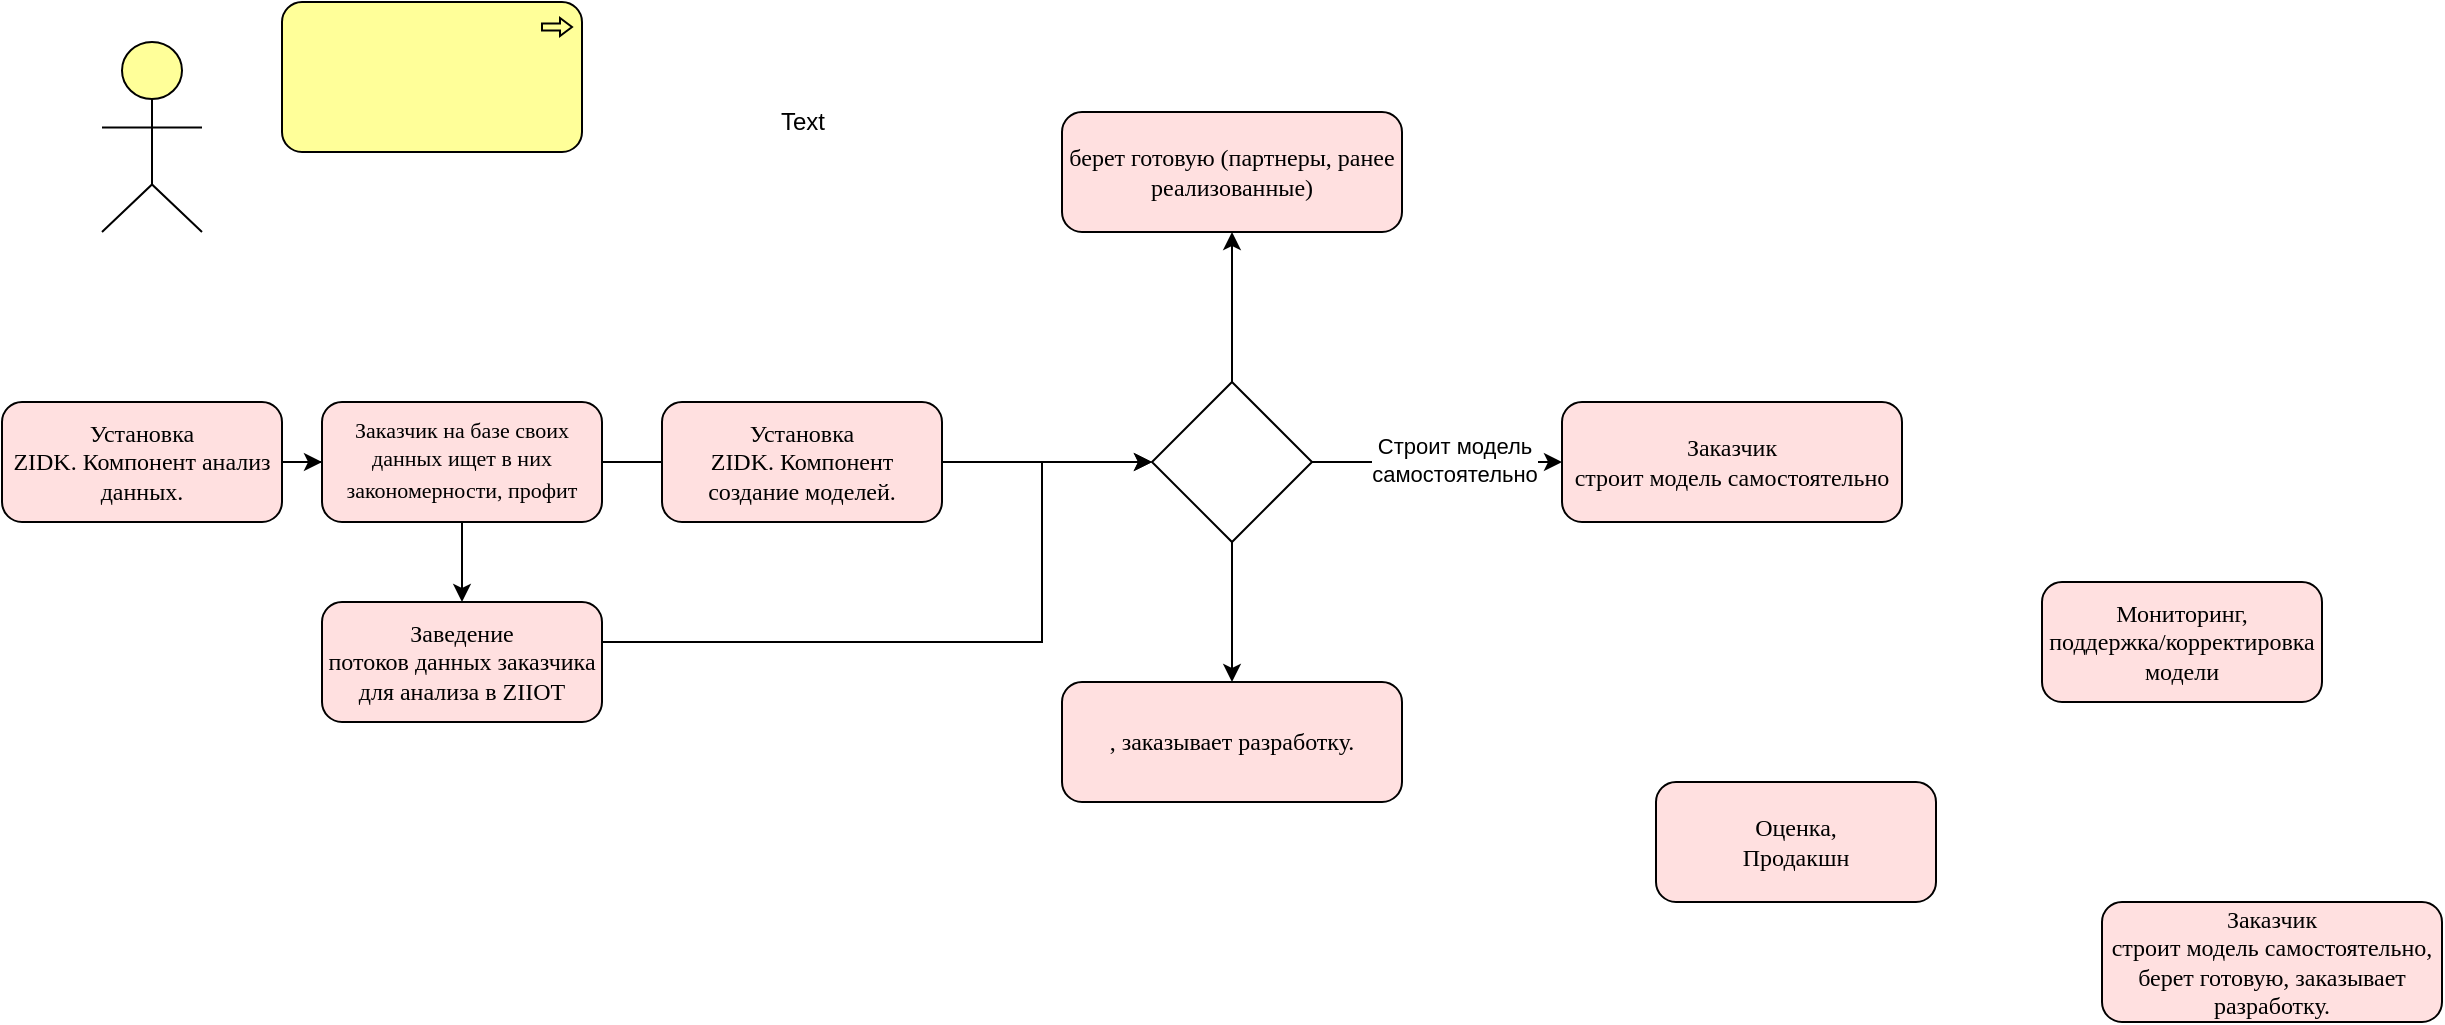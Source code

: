 <mxfile version="15.4.3" type="github">
  <diagram id="ft-S6p3YyGh-OVdkdaEB" name="Page-1">
    <mxGraphModel dx="903" dy="469" grid="1" gridSize="10" guides="1" tooltips="1" connect="1" arrows="1" fold="1" page="1" pageScale="1" pageWidth="827" pageHeight="1169" math="0" shadow="0">
      <root>
        <mxCell id="0" />
        <mxCell id="1" parent="0" />
        <mxCell id="mtU_wtCQUZE5ZAFzhB16-1" value="" style="html=1;outlineConnect=0;whiteSpace=wrap;fillColor=#ffff99;verticalLabelPosition=bottom;verticalAlign=top;align=center;shape=mxgraph.archimate3.actor;" parent="1" vertex="1">
          <mxGeometry x="50" y="40" width="50" height="95" as="geometry" />
        </mxCell>
        <mxCell id="mtU_wtCQUZE5ZAFzhB16-2" value="" style="html=1;outlineConnect=0;whiteSpace=wrap;fillColor=#ffff99;shape=mxgraph.archimate3.application;appType=proc;archiType=rounded;" parent="1" vertex="1">
          <mxGeometry x="140" y="20" width="150" height="75" as="geometry" />
        </mxCell>
        <mxCell id="-eSvkUpTJXsJWPYgSSkQ-1" value="Text" style="text;html=1;align=center;verticalAlign=middle;resizable=0;points=[];autosize=1;strokeColor=none;fillColor=none;" vertex="1" parent="1">
          <mxGeometry x="380" y="70" width="40" height="20" as="geometry" />
        </mxCell>
        <mxCell id="-eSvkUpTJXsJWPYgSSkQ-10" style="edgeStyle=orthogonalEdgeStyle;rounded=0;orthogonalLoop=1;jettySize=auto;html=1;fontSize=11;" edge="1" parent="1" source="-eSvkUpTJXsJWPYgSSkQ-2" target="-eSvkUpTJXsJWPYgSSkQ-3">
          <mxGeometry relative="1" as="geometry" />
        </mxCell>
        <mxCell id="-eSvkUpTJXsJWPYgSSkQ-11" style="edgeStyle=orthogonalEdgeStyle;rounded=0;orthogonalLoop=1;jettySize=auto;html=1;fontSize=11;startArrow=none;entryX=0;entryY=0.5;entryDx=0;entryDy=0;" edge="1" parent="1" source="-eSvkUpTJXsJWPYgSSkQ-14" target="-eSvkUpTJXsJWPYgSSkQ-19">
          <mxGeometry relative="1" as="geometry" />
        </mxCell>
        <mxCell id="-eSvkUpTJXsJWPYgSSkQ-2" value="&lt;span style=&quot;font-family: &amp;#34;times new roman&amp;#34; , serif&quot;&gt;Заказчик на базе своих данных&amp;nbsp;&lt;/span&gt;&lt;span style=&quot;font-family: &amp;#34;times new roman&amp;#34; , serif ; line-height: 15.693px&quot;&gt;ищет в них закономерности, профит&lt;/span&gt;" style="html=1;outlineConnect=0;whiteSpace=wrap;fillColor=#FFE0E0;shape=mxgraph.archimate3.application;archiType=rounded;fontSize=11;" vertex="1" parent="1">
          <mxGeometry x="160" y="220" width="140" height="60" as="geometry" />
        </mxCell>
        <mxCell id="-eSvkUpTJXsJWPYgSSkQ-12" style="edgeStyle=orthogonalEdgeStyle;rounded=0;orthogonalLoop=1;jettySize=auto;html=1;fontSize=11;entryX=0;entryY=0.5;entryDx=0;entryDy=0;" edge="1" parent="1" source="-eSvkUpTJXsJWPYgSSkQ-3" target="-eSvkUpTJXsJWPYgSSkQ-19">
          <mxGeometry relative="1" as="geometry">
            <Array as="points">
              <mxPoint x="520" y="340" />
              <mxPoint x="520" y="250" />
            </Array>
          </mxGeometry>
        </mxCell>
        <mxCell id="-eSvkUpTJXsJWPYgSSkQ-3" value="&lt;span style=&quot;font-size: 12px ; font-family: &amp;#34;times new roman&amp;#34; , serif&quot;&gt;Заведение&lt;br&gt;потоков данных заказчика для анализа в&amp;nbsp;&lt;/span&gt;&lt;span lang=&quot;EN-US&quot; style=&quot;font-size: 12px ; font-family: &amp;#34;times new roman&amp;#34; , serif&quot;&gt;ZIIOT&lt;/span&gt;" style="html=1;outlineConnect=0;whiteSpace=wrap;fillColor=#FFE0E0;shape=mxgraph.archimate3.application;archiType=rounded;fontSize=11;" vertex="1" parent="1">
          <mxGeometry x="160" y="320" width="140" height="60" as="geometry" />
        </mxCell>
        <mxCell id="-eSvkUpTJXsJWPYgSSkQ-4" value="&lt;span style=&quot;font-family: &amp;#34;times new roman&amp;#34; , serif ; font-size: 12px&quot;&gt;Заказчик&lt;/span&gt;&lt;br style=&quot;font-family: &amp;#34;times new roman&amp;#34; , serif ; font-size: 12px&quot;&gt;&lt;span style=&quot;font-family: &amp;#34;times new roman&amp;#34; , serif ; font-size: 12px&quot;&gt;строит модель самостоятельно&lt;/span&gt;" style="html=1;outlineConnect=0;whiteSpace=wrap;fillColor=#FFE0E0;shape=mxgraph.archimate3.application;archiType=rounded;fontSize=11;" vertex="1" parent="1">
          <mxGeometry x="780" y="220" width="170" height="60" as="geometry" />
        </mxCell>
        <mxCell id="-eSvkUpTJXsJWPYgSSkQ-5" value="&lt;span style=&quot;font-family: &amp;#34;times new roman&amp;#34; , serif ; font-size: 12px&quot;&gt;Оценка,&lt;/span&gt;&lt;br style=&quot;font-family: &amp;#34;times new roman&amp;#34; , serif ; font-size: 12px&quot;&gt;&lt;span style=&quot;font-family: &amp;#34;times new roman&amp;#34; , serif ; font-size: 12px&quot;&gt;Продакшн&lt;/span&gt;" style="html=1;outlineConnect=0;whiteSpace=wrap;fillColor=#FFE0E0;shape=mxgraph.archimate3.application;archiType=rounded;fontSize=11;" vertex="1" parent="1">
          <mxGeometry x="827" y="410" width="140" height="60" as="geometry" />
        </mxCell>
        <mxCell id="-eSvkUpTJXsJWPYgSSkQ-6" value="&lt;span style=&quot;font-family: &amp;#34;times new roman&amp;#34; , serif ; font-size: 12px&quot;&gt;Мониторинг,&lt;/span&gt;&lt;br style=&quot;font-family: &amp;#34;times new roman&amp;#34; , serif ; font-size: 12px&quot;&gt;&lt;span style=&quot;font-family: &amp;#34;times new roman&amp;#34; , serif ; font-size: 12px&quot;&gt;поддержка/корректировка модели&lt;/span&gt;" style="html=1;outlineConnect=0;whiteSpace=wrap;fillColor=#FFE0E0;shape=mxgraph.archimate3.application;archiType=rounded;fontSize=11;" vertex="1" parent="1">
          <mxGeometry x="1020" y="310" width="140" height="60" as="geometry" />
        </mxCell>
        <mxCell id="-eSvkUpTJXsJWPYgSSkQ-13" style="edgeStyle=orthogonalEdgeStyle;rounded=0;orthogonalLoop=1;jettySize=auto;html=1;fontSize=11;" edge="1" parent="1" source="-eSvkUpTJXsJWPYgSSkQ-7" target="-eSvkUpTJXsJWPYgSSkQ-2">
          <mxGeometry relative="1" as="geometry" />
        </mxCell>
        <mxCell id="-eSvkUpTJXsJWPYgSSkQ-7" value="&lt;span style=&quot;font-size: 12px ; font-family: &amp;#34;times new roman&amp;#34; , serif&quot;&gt;Установка&lt;br&gt;&lt;/span&gt;&lt;span lang=&quot;EN-US&quot; style=&quot;font-size: 12px ; font-family: &amp;#34;times new roman&amp;#34; , serif&quot;&gt;ZIDK. Компонент анализ данных.&lt;/span&gt;" style="html=1;outlineConnect=0;whiteSpace=wrap;fillColor=#FFE0E0;shape=mxgraph.archimate3.application;archiType=rounded;fontSize=11;" vertex="1" parent="1">
          <mxGeometry y="220" width="140" height="60" as="geometry" />
        </mxCell>
        <mxCell id="-eSvkUpTJXsJWPYgSSkQ-14" value="&lt;span style=&quot;font-size: 12px ; font-family: &amp;#34;times new roman&amp;#34; , serif&quot;&gt;Установка&lt;br&gt;&lt;/span&gt;&lt;span lang=&quot;EN-US&quot; style=&quot;font-size: 12px ; font-family: &amp;#34;times new roman&amp;#34; , serif&quot;&gt;ZIDK. Компонент создание моделей.&lt;/span&gt;" style="html=1;outlineConnect=0;whiteSpace=wrap;fillColor=#FFE0E0;shape=mxgraph.archimate3.application;archiType=rounded;fontSize=11;" vertex="1" parent="1">
          <mxGeometry x="330" y="220" width="140" height="60" as="geometry" />
        </mxCell>
        <mxCell id="-eSvkUpTJXsJWPYgSSkQ-15" value="" style="edgeStyle=orthogonalEdgeStyle;rounded=0;orthogonalLoop=1;jettySize=auto;html=1;fontSize=11;endArrow=none;" edge="1" parent="1" source="-eSvkUpTJXsJWPYgSSkQ-2" target="-eSvkUpTJXsJWPYgSSkQ-14">
          <mxGeometry relative="1" as="geometry">
            <mxPoint x="300" y="250" as="sourcePoint" />
            <mxPoint x="450" y="250" as="targetPoint" />
          </mxGeometry>
        </mxCell>
        <mxCell id="-eSvkUpTJXsJWPYgSSkQ-16" value="&lt;span style=&quot;font-family: &amp;#34;times new roman&amp;#34; , serif ; font-size: 12px&quot;&gt;берет готовую (партнеры, ранее реализованные)&lt;/span&gt;" style="html=1;outlineConnect=0;whiteSpace=wrap;fillColor=#FFE0E0;shape=mxgraph.archimate3.application;archiType=rounded;fontSize=11;" vertex="1" parent="1">
          <mxGeometry x="530" y="75" width="170" height="60" as="geometry" />
        </mxCell>
        <mxCell id="-eSvkUpTJXsJWPYgSSkQ-17" value="&lt;span style=&quot;font-family: &amp;#34;times new roman&amp;#34; , serif ; font-size: 12px&quot;&gt;Заказчик&lt;/span&gt;&lt;br style=&quot;font-family: &amp;#34;times new roman&amp;#34; , serif ; font-size: 12px&quot;&gt;&lt;span style=&quot;font-family: &amp;#34;times new roman&amp;#34; , serif ; font-size: 12px&quot;&gt;строит модель самостоятельно, берет готовую, заказывает разработку.&lt;/span&gt;" style="html=1;outlineConnect=0;whiteSpace=wrap;fillColor=#FFE0E0;shape=mxgraph.archimate3.application;archiType=rounded;fontSize=11;" vertex="1" parent="1">
          <mxGeometry x="1050" y="470" width="170" height="60" as="geometry" />
        </mxCell>
        <mxCell id="-eSvkUpTJXsJWPYgSSkQ-18" value="&lt;span style=&quot;font-family: &amp;#34;times new roman&amp;#34; , serif ; font-size: 12px&quot;&gt;, заказывает разработку.&lt;/span&gt;" style="html=1;outlineConnect=0;whiteSpace=wrap;fillColor=#FFE0E0;shape=mxgraph.archimate3.application;archiType=rounded;fontSize=11;" vertex="1" parent="1">
          <mxGeometry x="530" y="360" width="170" height="60" as="geometry" />
        </mxCell>
        <mxCell id="-eSvkUpTJXsJWPYgSSkQ-20" style="edgeStyle=orthogonalEdgeStyle;rounded=0;orthogonalLoop=1;jettySize=auto;html=1;fontSize=11;" edge="1" parent="1" source="-eSvkUpTJXsJWPYgSSkQ-19" target="-eSvkUpTJXsJWPYgSSkQ-4">
          <mxGeometry relative="1" as="geometry" />
        </mxCell>
        <mxCell id="-eSvkUpTJXsJWPYgSSkQ-21" value="Строит модель&lt;br&gt;самостоятельно" style="edgeLabel;html=1;align=center;verticalAlign=middle;resizable=0;points=[];fontSize=11;" vertex="1" connectable="0" parent="-eSvkUpTJXsJWPYgSSkQ-20">
          <mxGeometry x="0.132" y="2" relative="1" as="geometry">
            <mxPoint y="1" as="offset" />
          </mxGeometry>
        </mxCell>
        <mxCell id="-eSvkUpTJXsJWPYgSSkQ-22" value="" style="edgeStyle=orthogonalEdgeStyle;rounded=0;orthogonalLoop=1;jettySize=auto;html=1;fontSize=11;" edge="1" parent="1" source="-eSvkUpTJXsJWPYgSSkQ-19" target="-eSvkUpTJXsJWPYgSSkQ-16">
          <mxGeometry relative="1" as="geometry" />
        </mxCell>
        <mxCell id="-eSvkUpTJXsJWPYgSSkQ-23" value="" style="edgeStyle=orthogonalEdgeStyle;rounded=0;orthogonalLoop=1;jettySize=auto;html=1;fontSize=11;" edge="1" parent="1" source="-eSvkUpTJXsJWPYgSSkQ-19" target="-eSvkUpTJXsJWPYgSSkQ-18">
          <mxGeometry relative="1" as="geometry" />
        </mxCell>
        <mxCell id="-eSvkUpTJXsJWPYgSSkQ-19" value="" style="rhombus;whiteSpace=wrap;html=1;fontSize=11;" vertex="1" parent="1">
          <mxGeometry x="575" y="210" width="80" height="80" as="geometry" />
        </mxCell>
      </root>
    </mxGraphModel>
  </diagram>
</mxfile>
